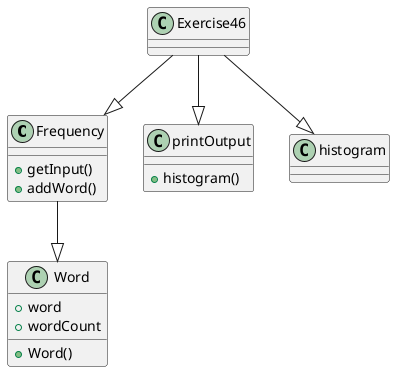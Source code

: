 @startuml
class Frequency{
+getInput()
+addWord()
}

class printOutput{
+histogram()
}

class Word{
+word
+wordCount
+Word()
}

class Exercise46{

}

Exercise46--|>Frequency
Frequency--|>Word
Exercise46--|>histogram
Exercise46--|>printOutput

@enduml